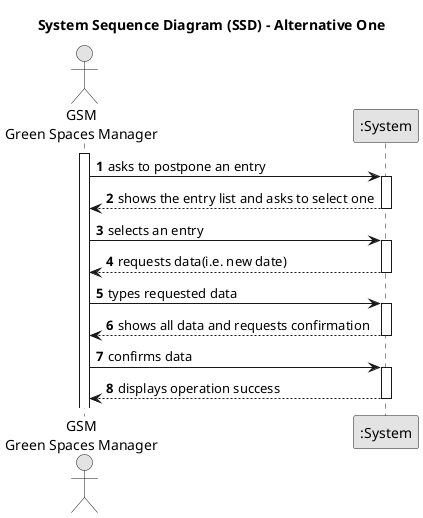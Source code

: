 @startuml
skinparam monochrome true
skinparam packageStyle rectangle
skinparam shadowing false

title System Sequence Diagram (SSD) - Alternative One

autonumber

actor "GSM\nGreen Spaces Manager" as GSM
participant ":System" as System

activate GSM

    GSM -> System : asks to postpone an entry
    activate System

        System --> GSM : shows the entry list and asks to select one
    deactivate System

    GSM -> System : selects an entry
    activate System

        System --> GSM : requests data(i.e. new date)
    deactivate System

    GSM -> System : types requested data
    activate System

        System --> GSM : shows all data and requests confirmation
    deactivate System

    GSM -> System : confirms data
    activate System

        System --> GSM : displays operation success
    deactivate System

@enduml